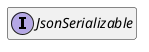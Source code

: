 @startuml
set namespaceSeparator \\
hide members
hide << alias >> circle

interface JsonSerializable
@enduml
